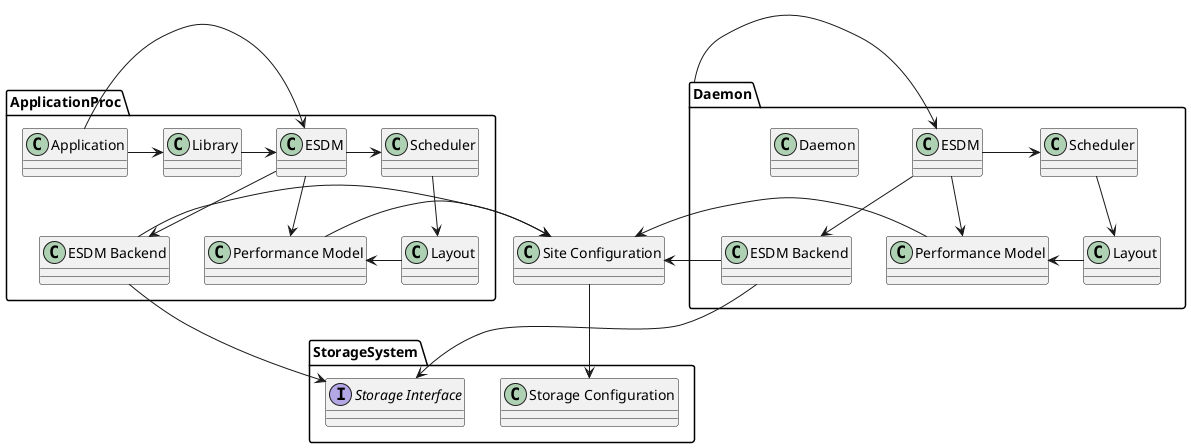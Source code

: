 @startuml


package ApplicationProc {
	class Application
        class Library
	class ESDM
	class Scheduler
	class Layout
	class "Performance Model" as Performance
	class "ESDM Backend" as Backend
}

package Daemon {
	class Daemon
	class "ESDM" as ESDMDaemon
	class "Scheduler" as SchedulerDaemon
	class "Layout" as LayoutDaemon
	class "Performance Model" as PerformanceDaemon
	class "ESDM Backend" as BackendDaemon
}




class "Site Configuration" as SiteConfig



package StorageSystem {
	class "Storage Configuration" as StorageConfig
	interface "Storage Interface" as StorageInterface
}



Application -> Library
Library -> ESDM
Application -> ESDM
ESDM -> Scheduler
Scheduler -d-> Layout
Layout -> Performance
ESDM -d-> Performance
ESDM -d-> Backend

Daemon -> ESDMDaemon


ESDMDaemon -> SchedulerDaemon
SchedulerDaemon -d-> LayoutDaemon
LayoutDaemon -> PerformanceDaemon
ESDMDaemon -d-> PerformanceDaemon
ESDMDaemon -d-> BackendDaemon


Performance -> SiteConfig
PerformanceDaemon -> SiteConfig
Backend -> SiteConfig
BackendDaemon -> SiteConfig


Backend -> StorageInterface
BackendDaemon -> StorageInterface

SiteConfig -d-> StorageConfig



@enduml
